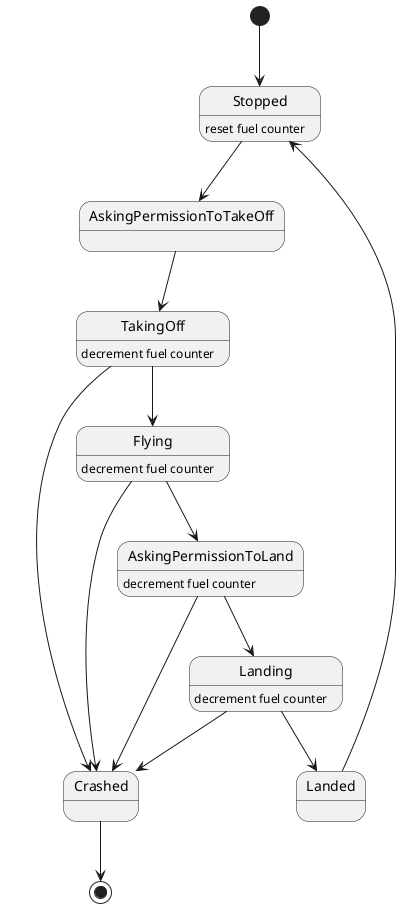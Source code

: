 @startuml

[*] --> Stopped
Stopped : reset fuel counter
Stopped --> AskingPermissionToTakeOff

AskingPermissionToTakeOff --> TakingOff

TakingOff : decrement fuel counter
TakingOff --> Flying
TakingOff --> Crashed

Flying : decrement fuel counter
Flying --> AskingPermissionToLand
Flying --> Crashed

AskingPermissionToLand : decrement fuel counter
AskingPermissionToLand --> Landing
AskingPermissionToLand --> Crashed

Landing : decrement fuel counter
Landing --> Landed
Landing --> Crashed

Landed --> Stopped

Crashed --> [*]

@enduml
